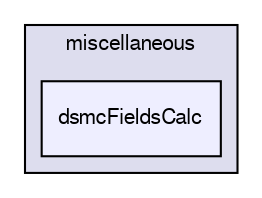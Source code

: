 digraph "applications/utilities/postProcessing/miscellaneous/dsmcFieldsCalc" {
  bgcolor=transparent;
  compound=true
  node [ fontsize="10", fontname="FreeSans"];
  edge [ labelfontsize="10", labelfontname="FreeSans"];
  subgraph clusterdir_2e3c7ef0b2b6965fe976cda0e513e145 {
    graph [ bgcolor="#ddddee", pencolor="black", label="miscellaneous" fontname="FreeSans", fontsize="10", URL="dir_2e3c7ef0b2b6965fe976cda0e513e145.html"]
  dir_75d6b7fce1f024d21594490135d6f10f [shape=box, label="dsmcFieldsCalc", style="filled", fillcolor="#eeeeff", pencolor="black", URL="dir_75d6b7fce1f024d21594490135d6f10f.html"];
  }
}
